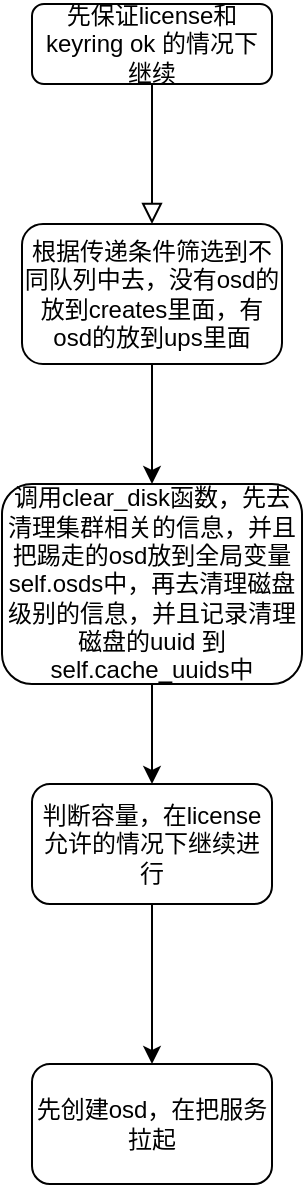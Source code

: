 <mxfile version="20.8.13" type="github">
  <diagram name="第 1 页" id="oIQrP-luDcQR4V3IKf5a">
    <mxGraphModel dx="1434" dy="764" grid="1" gridSize="10" guides="1" tooltips="1" connect="1" arrows="1" fold="1" page="1" pageScale="1" pageWidth="827" pageHeight="1169" math="0" shadow="0">
      <root>
        <mxCell id="0" />
        <mxCell id="1" parent="0" />
        <mxCell id="MXrIJVebHRg6DxDR6haG-1" value="" style="rounded=0;html=1;jettySize=auto;orthogonalLoop=1;fontSize=11;endArrow=block;endFill=0;endSize=8;strokeWidth=1;shadow=0;labelBackgroundColor=none;edgeStyle=orthogonalEdgeStyle;entryX=0.5;entryY=0;entryDx=0;entryDy=0;" edge="1" parent="1" source="MXrIJVebHRg6DxDR6haG-2" target="MXrIJVebHRg6DxDR6haG-4">
          <mxGeometry relative="1" as="geometry">
            <mxPoint x="380" y="170" as="targetPoint" />
          </mxGeometry>
        </mxCell>
        <mxCell id="MXrIJVebHRg6DxDR6haG-2" value="先保证license和 keyring ok 的情况下继续" style="rounded=1;whiteSpace=wrap;html=1;fontSize=12;glass=0;strokeWidth=1;shadow=0;" vertex="1" parent="1">
          <mxGeometry x="320" y="80" width="120" height="40" as="geometry" />
        </mxCell>
        <mxCell id="MXrIJVebHRg6DxDR6haG-3" value="" style="edgeStyle=orthogonalEdgeStyle;rounded=0;orthogonalLoop=1;jettySize=auto;html=1;" edge="1" parent="1" source="MXrIJVebHRg6DxDR6haG-4" target="MXrIJVebHRg6DxDR6haG-6">
          <mxGeometry relative="1" as="geometry" />
        </mxCell>
        <mxCell id="MXrIJVebHRg6DxDR6haG-4" value="根据传递条件筛选到不同队列中去，没有osd的放到creates里面，有osd的放到ups里面" style="whiteSpace=wrap;html=1;rounded=1;glass=0;strokeWidth=1;shadow=0;" vertex="1" parent="1">
          <mxGeometry x="315" y="190" width="130" height="70" as="geometry" />
        </mxCell>
        <mxCell id="MXrIJVebHRg6DxDR6haG-5" value="" style="edgeStyle=orthogonalEdgeStyle;rounded=0;orthogonalLoop=1;jettySize=auto;html=1;" edge="1" parent="1" source="MXrIJVebHRg6DxDR6haG-6" target="MXrIJVebHRg6DxDR6haG-8">
          <mxGeometry relative="1" as="geometry" />
        </mxCell>
        <mxCell id="MXrIJVebHRg6DxDR6haG-6" value="调用clear_disk函数，先去清理集群相关的信息，并且把踢走的osd放到全局变量self.osds中，再去清理磁盘级别的信息，并且记录清理磁盘的uuid 到self.cache_uuids中" style="whiteSpace=wrap;html=1;rounded=1;glass=0;strokeWidth=1;shadow=0;" vertex="1" parent="1">
          <mxGeometry x="305" y="320" width="150" height="100" as="geometry" />
        </mxCell>
        <mxCell id="MXrIJVebHRg6DxDR6haG-7" value="" style="edgeStyle=orthogonalEdgeStyle;rounded=0;orthogonalLoop=1;jettySize=auto;html=1;" edge="1" parent="1" source="MXrIJVebHRg6DxDR6haG-8" target="MXrIJVebHRg6DxDR6haG-9">
          <mxGeometry relative="1" as="geometry" />
        </mxCell>
        <mxCell id="MXrIJVebHRg6DxDR6haG-8" value="判断容量，在license 允许的情况下继续进行" style="whiteSpace=wrap;html=1;rounded=1;glass=0;strokeWidth=1;shadow=0;" vertex="1" parent="1">
          <mxGeometry x="320" y="470" width="120" height="60" as="geometry" />
        </mxCell>
        <mxCell id="MXrIJVebHRg6DxDR6haG-9" value="先创建osd，在把服务拉起" style="whiteSpace=wrap;html=1;rounded=1;glass=0;strokeWidth=1;shadow=0;" vertex="1" parent="1">
          <mxGeometry x="320" y="610" width="120" height="60" as="geometry" />
        </mxCell>
      </root>
    </mxGraphModel>
  </diagram>
</mxfile>
